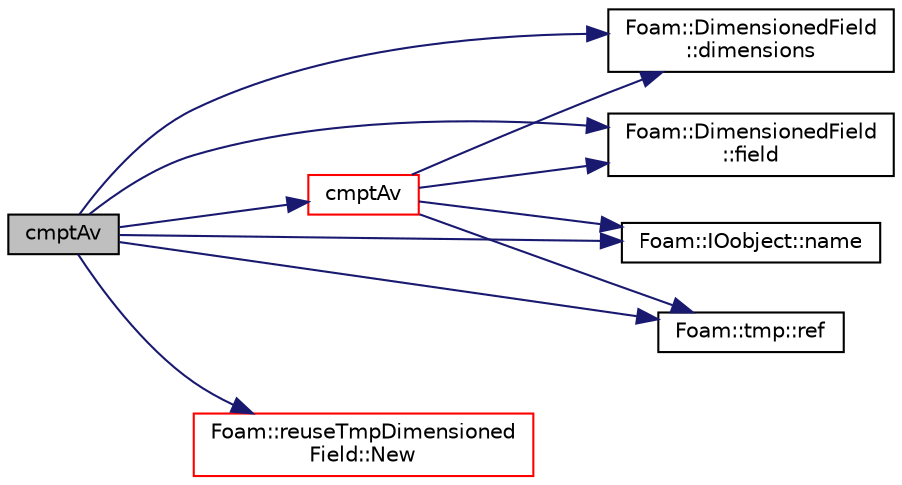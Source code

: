 digraph "cmptAv"
{
  bgcolor="transparent";
  edge [fontname="Helvetica",fontsize="10",labelfontname="Helvetica",labelfontsize="10"];
  node [fontname="Helvetica",fontsize="10",shape=record];
  rankdir="LR";
  Node62699 [label="cmptAv",height=0.2,width=0.4,color="black", fillcolor="grey75", style="filled", fontcolor="black"];
  Node62699 -> Node62700 [color="midnightblue",fontsize="10",style="solid",fontname="Helvetica"];
  Node62700 [label="cmptAv",height=0.2,width=0.4,color="red",URL="$a21851.html#a7af056d5acb329854c78eb3267468c11"];
  Node62700 -> Node62702 [color="midnightblue",fontsize="10",style="solid",fontname="Helvetica"];
  Node62702 [label="Foam::DimensionedField\l::dimensions",height=0.2,width=0.4,color="black",URL="$a27497.html#a512673c2674ca2d38885f1bb5f6994fb",tooltip="Return dimensions. "];
  Node62700 -> Node62703 [color="midnightblue",fontsize="10",style="solid",fontname="Helvetica"];
  Node62703 [label="Foam::DimensionedField\l::field",height=0.2,width=0.4,color="black",URL="$a27497.html#ac2dbc74fd80315697e3bfbe57956ad89"];
  Node62700 -> Node62706 [color="midnightblue",fontsize="10",style="solid",fontname="Helvetica"];
  Node62706 [label="Foam::IOobject::name",height=0.2,width=0.4,color="black",URL="$a27249.html#acc80e00a8ac919288fb55bd14cc88bf6",tooltip="Return name. "];
  Node62700 -> Node62707 [color="midnightblue",fontsize="10",style="solid",fontname="Helvetica"];
  Node62707 [label="Foam::tmp::ref",height=0.2,width=0.4,color="black",URL="$a27077.html#aeaf81e641282874cef07f5b808efc83b",tooltip="Return non-const reference or generate a fatal error. "];
  Node62699 -> Node62702 [color="midnightblue",fontsize="10",style="solid",fontname="Helvetica"];
  Node62699 -> Node62703 [color="midnightblue",fontsize="10",style="solid",fontname="Helvetica"];
  Node62699 -> Node62706 [color="midnightblue",fontsize="10",style="solid",fontname="Helvetica"];
  Node62699 -> Node62708 [color="midnightblue",fontsize="10",style="solid",fontname="Helvetica"];
  Node62708 [label="Foam::reuseTmpDimensioned\lField::New",height=0.2,width=0.4,color="red",URL="$a27501.html#ac9d5944d64c3d0f1bbd5a440270aa467"];
  Node62699 -> Node62707 [color="midnightblue",fontsize="10",style="solid",fontname="Helvetica"];
}

